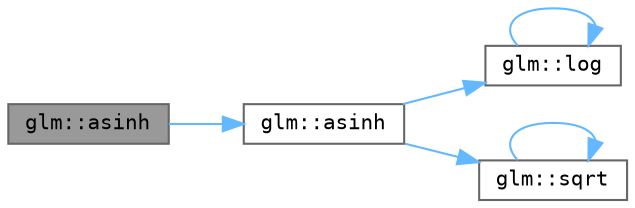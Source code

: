 digraph "glm::asinh"
{
 // LATEX_PDF_SIZE
  bgcolor="transparent";
  edge [fontname=Terminal,fontsize=10,labelfontname=Helvetica,labelfontsize=10];
  node [fontname=Terminal,fontsize=10,shape=box,height=0.2,width=0.4];
  rankdir="LR";
  Node1 [label="glm::asinh",height=0.2,width=0.4,color="gray40", fillcolor="grey60", style="filled", fontcolor="black",tooltip=" "];
  Node1 -> Node2 [color="steelblue1",style="solid"];
  Node2 [label="glm::asinh",height=0.2,width=0.4,color="grey40", fillcolor="white", style="filled",URL="$namespaceglm.html#a95c8fa9b13f28e9bb3e232c67ad7e419",tooltip=" "];
  Node2 -> Node3 [color="steelblue1",style="solid"];
  Node3 [label="glm::log",height=0.2,width=0.4,color="grey40", fillcolor="white", style="filled",URL="$group__core__func__exponential.html#gad26901b9f2fdd30612867a8dcfa73fbc",tooltip=" "];
  Node3 -> Node3 [color="steelblue1",style="solid"];
  Node2 -> Node4 [color="steelblue1",style="solid"];
  Node4 [label="glm::sqrt",height=0.2,width=0.4,color="grey40", fillcolor="white", style="filled",URL="$group__core__func__exponential.html#ga1f904e09827e939a56e4158f45ca8ede",tooltip=" "];
  Node4 -> Node4 [color="steelblue1",style="solid"];
}
